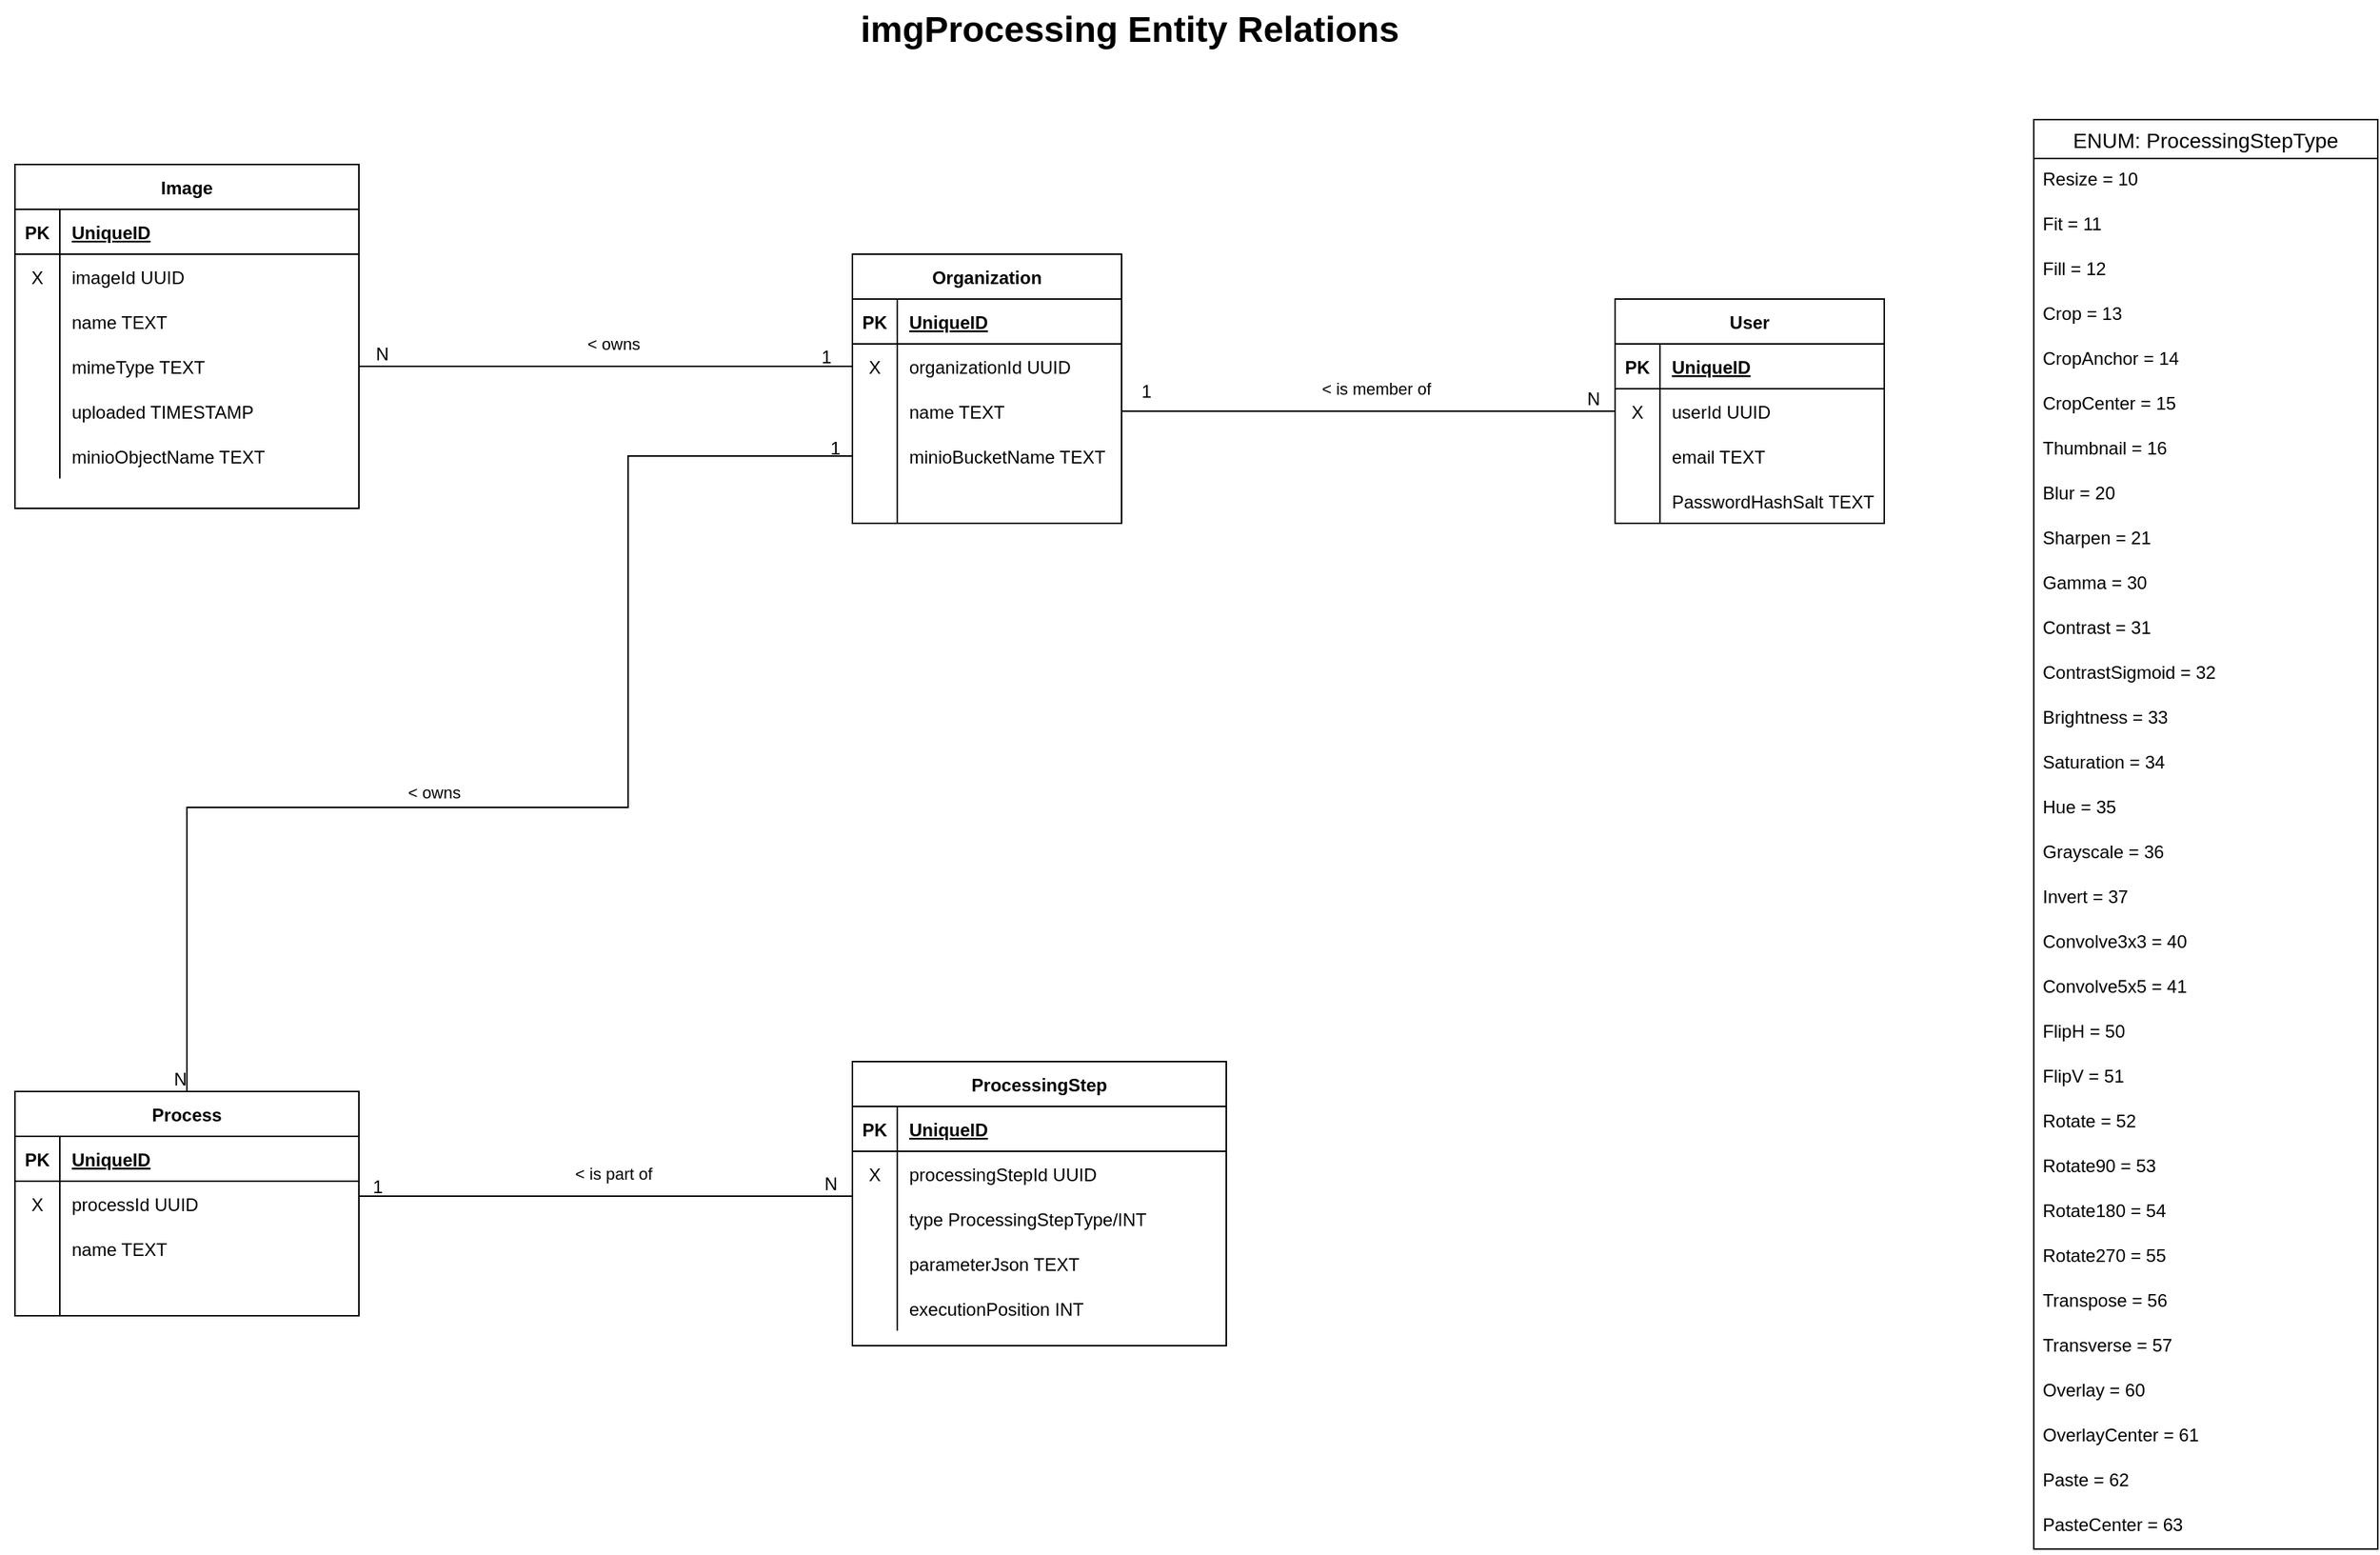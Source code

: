 <mxfile version="14.5.7" type="device"><diagram name="Page-1" id="929967ad-93f9-6ef4-fab6-5d389245f69c"><mxGraphModel dx="2062" dy="1154" grid="1" gridSize="10" guides="1" tooltips="1" connect="1" arrows="1" fold="1" page="1" pageScale="1.5" pageWidth="1169" pageHeight="826" background="none" math="0" shadow="0"><root><mxCell id="0" style=";html=1;"/><mxCell id="1" style=";html=1;" parent="0"/><mxCell id="1672d66443f91eb5-23" value="imgProcessing Entity Relations" style="text;strokeColor=none;fillColor=none;html=1;fontSize=24;fontStyle=1;verticalAlign=middle;align=center;" parent="1" vertex="1"><mxGeometry x="120" y="40" width="1510" height="40" as="geometry"/></mxCell><mxCell id="RP16Kx9QM8KteChDGTyO-1" value="Image" style="shape=table;startSize=30;container=1;collapsible=1;childLayout=tableLayout;fixedRows=1;rowLines=0;fontStyle=1;align=center;resizeLast=1;" parent="1" vertex="1"><mxGeometry x="130" y="150" width="230" height="230" as="geometry"><mxRectangle x="340" y="120" width="70" height="30" as="alternateBounds"/></mxGeometry></mxCell><mxCell id="RP16Kx9QM8KteChDGTyO-2" value="" style="shape=partialRectangle;collapsible=0;dropTarget=0;pointerEvents=0;fillColor=none;top=0;left=0;bottom=1;right=0;points=[[0,0.5],[1,0.5]];portConstraint=eastwest;" parent="RP16Kx9QM8KteChDGTyO-1" vertex="1"><mxGeometry y="30" width="230" height="30" as="geometry"/></mxCell><mxCell id="RP16Kx9QM8KteChDGTyO-3" value="PK" style="shape=partialRectangle;connectable=0;fillColor=none;top=0;left=0;bottom=0;right=0;fontStyle=1;overflow=hidden;" parent="RP16Kx9QM8KteChDGTyO-2" vertex="1"><mxGeometry width="30" height="30" as="geometry"/></mxCell><mxCell id="RP16Kx9QM8KteChDGTyO-4" value="UniqueID" style="shape=partialRectangle;connectable=0;fillColor=none;top=0;left=0;bottom=0;right=0;align=left;spacingLeft=6;fontStyle=5;overflow=hidden;" parent="RP16Kx9QM8KteChDGTyO-2" vertex="1"><mxGeometry x="30" width="200" height="30" as="geometry"/></mxCell><mxCell id="RP16Kx9QM8KteChDGTyO-5" value="" style="shape=partialRectangle;collapsible=0;dropTarget=0;pointerEvents=0;fillColor=none;top=0;left=0;bottom=0;right=0;points=[[0,0.5],[1,0.5]];portConstraint=eastwest;" parent="RP16Kx9QM8KteChDGTyO-1" vertex="1"><mxGeometry y="60" width="230" height="30" as="geometry"/></mxCell><mxCell id="RP16Kx9QM8KteChDGTyO-6" value="X" style="shape=partialRectangle;connectable=0;fillColor=none;top=0;left=0;bottom=0;right=0;editable=1;overflow=hidden;" parent="RP16Kx9QM8KteChDGTyO-5" vertex="1"><mxGeometry width="30" height="30" as="geometry"/></mxCell><mxCell id="RP16Kx9QM8KteChDGTyO-7" value="imageId UUID" style="shape=partialRectangle;connectable=0;fillColor=none;top=0;left=0;bottom=0;right=0;align=left;spacingLeft=6;overflow=hidden;" parent="RP16Kx9QM8KteChDGTyO-5" vertex="1"><mxGeometry x="30" width="200" height="30" as="geometry"/></mxCell><mxCell id="RP16Kx9QM8KteChDGTyO-82" value="" style="shape=partialRectangle;collapsible=0;dropTarget=0;pointerEvents=0;fillColor=none;top=0;left=0;bottom=0;right=0;points=[[0,0.5],[1,0.5]];portConstraint=eastwest;" parent="RP16Kx9QM8KteChDGTyO-1" vertex="1"><mxGeometry y="90" width="230" height="30" as="geometry"/></mxCell><mxCell id="RP16Kx9QM8KteChDGTyO-83" value="" style="shape=partialRectangle;connectable=0;fillColor=none;top=0;left=0;bottom=0;right=0;editable=1;overflow=hidden;" parent="RP16Kx9QM8KteChDGTyO-82" vertex="1"><mxGeometry width="30" height="30" as="geometry"/></mxCell><mxCell id="RP16Kx9QM8KteChDGTyO-84" value="name TEXT" style="shape=partialRectangle;connectable=0;fillColor=none;top=0;left=0;bottom=0;right=0;align=left;spacingLeft=6;overflow=hidden;" parent="RP16Kx9QM8KteChDGTyO-82" vertex="1"><mxGeometry x="30" width="200" height="30" as="geometry"/></mxCell><mxCell id="RP16Kx9QM8KteChDGTyO-85" value="" style="shape=partialRectangle;collapsible=0;dropTarget=0;pointerEvents=0;fillColor=none;top=0;left=0;bottom=0;right=0;points=[[0,0.5],[1,0.5]];portConstraint=eastwest;" parent="RP16Kx9QM8KteChDGTyO-1" vertex="1"><mxGeometry y="120" width="230" height="30" as="geometry"/></mxCell><mxCell id="RP16Kx9QM8KteChDGTyO-86" value="" style="shape=partialRectangle;connectable=0;fillColor=none;top=0;left=0;bottom=0;right=0;editable=1;overflow=hidden;" parent="RP16Kx9QM8KteChDGTyO-85" vertex="1"><mxGeometry width="30" height="30" as="geometry"/></mxCell><mxCell id="RP16Kx9QM8KteChDGTyO-87" value="mimeType TEXT" style="shape=partialRectangle;connectable=0;fillColor=none;top=0;left=0;bottom=0;right=0;align=left;spacingLeft=6;overflow=hidden;" parent="RP16Kx9QM8KteChDGTyO-85" vertex="1"><mxGeometry x="30" width="200" height="30" as="geometry"/></mxCell><mxCell id="RP16Kx9QM8KteChDGTyO-11" value="" style="shape=partialRectangle;collapsible=0;dropTarget=0;pointerEvents=0;fillColor=none;top=0;left=0;bottom=0;right=0;points=[[0,0.5],[1,0.5]];portConstraint=eastwest;" parent="RP16Kx9QM8KteChDGTyO-1" vertex="1"><mxGeometry y="150" width="230" height="30" as="geometry"/></mxCell><mxCell id="RP16Kx9QM8KteChDGTyO-12" value="" style="shape=partialRectangle;connectable=0;fillColor=none;top=0;left=0;bottom=0;right=0;editable=1;overflow=hidden;" parent="RP16Kx9QM8KteChDGTyO-11" vertex="1"><mxGeometry width="30" height="30" as="geometry"/></mxCell><mxCell id="RP16Kx9QM8KteChDGTyO-13" value="uploaded TIMESTAMP" style="shape=partialRectangle;connectable=0;fillColor=none;top=0;left=0;bottom=0;right=0;align=left;spacingLeft=6;overflow=hidden;" parent="RP16Kx9QM8KteChDGTyO-11" vertex="1"><mxGeometry x="30" width="200" height="30" as="geometry"/></mxCell><mxCell id="RP16Kx9QM8KteChDGTyO-27" value="" style="shape=partialRectangle;collapsible=0;dropTarget=0;pointerEvents=0;fillColor=none;top=0;left=0;bottom=0;right=0;points=[[0,0.5],[1,0.5]];portConstraint=eastwest;" parent="RP16Kx9QM8KteChDGTyO-1" vertex="1"><mxGeometry y="180" width="230" height="30" as="geometry"/></mxCell><mxCell id="RP16Kx9QM8KteChDGTyO-28" value="" style="shape=partialRectangle;connectable=0;fillColor=none;top=0;left=0;bottom=0;right=0;editable=1;overflow=hidden;" parent="RP16Kx9QM8KteChDGTyO-27" vertex="1"><mxGeometry width="30" height="30" as="geometry"/></mxCell><mxCell id="RP16Kx9QM8KteChDGTyO-29" value="minioObjectName TEXT" style="shape=partialRectangle;connectable=0;fillColor=none;top=0;left=0;bottom=0;right=0;align=left;spacingLeft=6;overflow=hidden;" parent="RP16Kx9QM8KteChDGTyO-27" vertex="1"><mxGeometry x="30" width="200" height="30" as="geometry"/></mxCell><mxCell id="RP16Kx9QM8KteChDGTyO-30" value="Organization" style="shape=table;startSize=30;container=1;collapsible=1;childLayout=tableLayout;fixedRows=1;rowLines=0;fontStyle=1;align=center;resizeLast=1;" parent="1" vertex="1"><mxGeometry x="690" y="210" width="180" height="180" as="geometry"/></mxCell><mxCell id="RP16Kx9QM8KteChDGTyO-31" value="" style="shape=partialRectangle;collapsible=0;dropTarget=0;pointerEvents=0;fillColor=none;top=0;left=0;bottom=1;right=0;points=[[0,0.5],[1,0.5]];portConstraint=eastwest;" parent="RP16Kx9QM8KteChDGTyO-30" vertex="1"><mxGeometry y="30" width="180" height="30" as="geometry"/></mxCell><mxCell id="RP16Kx9QM8KteChDGTyO-32" value="PK" style="shape=partialRectangle;connectable=0;fillColor=none;top=0;left=0;bottom=0;right=0;fontStyle=1;overflow=hidden;" parent="RP16Kx9QM8KteChDGTyO-31" vertex="1"><mxGeometry width="30" height="30" as="geometry"/></mxCell><mxCell id="RP16Kx9QM8KteChDGTyO-33" value="UniqueID" style="shape=partialRectangle;connectable=0;fillColor=none;top=0;left=0;bottom=0;right=0;align=left;spacingLeft=6;fontStyle=5;overflow=hidden;" parent="RP16Kx9QM8KteChDGTyO-31" vertex="1"><mxGeometry x="30" width="150" height="30" as="geometry"/></mxCell><mxCell id="RP16Kx9QM8KteChDGTyO-34" value="" style="shape=partialRectangle;collapsible=0;dropTarget=0;pointerEvents=0;fillColor=none;top=0;left=0;bottom=0;right=0;points=[[0,0.5],[1,0.5]];portConstraint=eastwest;" parent="RP16Kx9QM8KteChDGTyO-30" vertex="1"><mxGeometry y="60" width="180" height="30" as="geometry"/></mxCell><mxCell id="RP16Kx9QM8KteChDGTyO-35" value="X" style="shape=partialRectangle;connectable=0;fillColor=none;top=0;left=0;bottom=0;right=0;editable=1;overflow=hidden;" parent="RP16Kx9QM8KteChDGTyO-34" vertex="1"><mxGeometry width="30" height="30" as="geometry"/></mxCell><mxCell id="RP16Kx9QM8KteChDGTyO-36" value="organizationId UUID" style="shape=partialRectangle;connectable=0;fillColor=none;top=0;left=0;bottom=0;right=0;align=left;spacingLeft=6;overflow=hidden;" parent="RP16Kx9QM8KteChDGTyO-34" vertex="1"><mxGeometry x="30" width="150" height="30" as="geometry"/></mxCell><mxCell id="RP16Kx9QM8KteChDGTyO-37" value="" style="shape=partialRectangle;collapsible=0;dropTarget=0;pointerEvents=0;fillColor=none;top=0;left=0;bottom=0;right=0;points=[[0,0.5],[1,0.5]];portConstraint=eastwest;" parent="RP16Kx9QM8KteChDGTyO-30" vertex="1"><mxGeometry y="90" width="180" height="30" as="geometry"/></mxCell><mxCell id="RP16Kx9QM8KteChDGTyO-38" value="" style="shape=partialRectangle;connectable=0;fillColor=none;top=0;left=0;bottom=0;right=0;editable=1;overflow=hidden;" parent="RP16Kx9QM8KteChDGTyO-37" vertex="1"><mxGeometry width="30" height="30" as="geometry"/></mxCell><mxCell id="RP16Kx9QM8KteChDGTyO-39" value="name TEXT" style="shape=partialRectangle;connectable=0;fillColor=none;top=0;left=0;bottom=0;right=0;align=left;spacingLeft=6;overflow=hidden;" parent="RP16Kx9QM8KteChDGTyO-37" vertex="1"><mxGeometry x="30" width="150" height="30" as="geometry"/></mxCell><mxCell id="RP16Kx9QM8KteChDGTyO-74" value="" style="shape=partialRectangle;collapsible=0;dropTarget=0;pointerEvents=0;fillColor=none;top=0;left=0;bottom=0;right=0;points=[[0,0.5],[1,0.5]];portConstraint=eastwest;" parent="RP16Kx9QM8KteChDGTyO-30" vertex="1"><mxGeometry y="120" width="180" height="30" as="geometry"/></mxCell><mxCell id="RP16Kx9QM8KteChDGTyO-75" value="" style="shape=partialRectangle;connectable=0;fillColor=none;top=0;left=0;bottom=0;right=0;editable=1;overflow=hidden;" parent="RP16Kx9QM8KteChDGTyO-74" vertex="1"><mxGeometry width="30" height="30" as="geometry"/></mxCell><mxCell id="RP16Kx9QM8KteChDGTyO-76" value="minioBucketName TEXT" style="shape=partialRectangle;connectable=0;fillColor=none;top=0;left=0;bottom=0;right=0;align=left;spacingLeft=6;overflow=hidden;" parent="RP16Kx9QM8KteChDGTyO-74" vertex="1"><mxGeometry x="30" width="150" height="30" as="geometry"/></mxCell><mxCell id="RP16Kx9QM8KteChDGTyO-40" value="" style="shape=partialRectangle;collapsible=0;dropTarget=0;pointerEvents=0;fillColor=none;top=0;left=0;bottom=0;right=0;points=[[0,0.5],[1,0.5]];portConstraint=eastwest;" parent="RP16Kx9QM8KteChDGTyO-30" vertex="1"><mxGeometry y="150" width="180" height="30" as="geometry"/></mxCell><mxCell id="RP16Kx9QM8KteChDGTyO-41" value="" style="shape=partialRectangle;connectable=0;fillColor=none;top=0;left=0;bottom=0;right=0;editable=1;overflow=hidden;" parent="RP16Kx9QM8KteChDGTyO-40" vertex="1"><mxGeometry width="30" height="30" as="geometry"/></mxCell><mxCell id="RP16Kx9QM8KteChDGTyO-42" value="" style="shape=partialRectangle;connectable=0;fillColor=none;top=0;left=0;bottom=0;right=0;align=left;spacingLeft=6;overflow=hidden;" parent="RP16Kx9QM8KteChDGTyO-40" vertex="1"><mxGeometry x="30" width="150" height="30" as="geometry"/></mxCell><mxCell id="RP16Kx9QM8KteChDGTyO-43" value="" style="endArrow=none;html=1;rounded=0;exitX=0;exitY=0.5;exitDx=0;exitDy=0;fontStyle=1;entryX=1;entryY=0.5;entryDx=0;entryDy=0;" parent="1" source="RP16Kx9QM8KteChDGTyO-34" target="RP16Kx9QM8KteChDGTyO-85" edge="1"><mxGeometry relative="1" as="geometry"><mxPoint x="800" y="590" as="sourcePoint"/><mxPoint x="960" y="590" as="targetPoint"/></mxGeometry></mxCell><mxCell id="RP16Kx9QM8KteChDGTyO-44" value="N" style="resizable=0;html=1;align=right;verticalAlign=bottom;" parent="RP16Kx9QM8KteChDGTyO-43" connectable="0" vertex="1"><mxGeometry x="1" relative="1" as="geometry"><mxPoint x="20" as="offset"/></mxGeometry></mxCell><mxCell id="RP16Kx9QM8KteChDGTyO-46" value="&amp;lt; owns" style="edgeLabel;html=1;align=center;verticalAlign=middle;resizable=0;points=[];" parent="RP16Kx9QM8KteChDGTyO-43" vertex="1" connectable="0"><mxGeometry x="-0.248" y="2" relative="1" as="geometry"><mxPoint x="-36" y="-17" as="offset"/></mxGeometry></mxCell><mxCell id="RP16Kx9QM8KteChDGTyO-45" value="" style="resizable=0;html=1;align=right;verticalAlign=bottom;" parent="1" connectable="0" vertex="1"><mxGeometry x="400" y="295" as="geometry"><mxPoint x="272" y="-8" as="offset"/></mxGeometry></mxCell><mxCell id="RP16Kx9QM8KteChDGTyO-47" value="1" style="resizable=0;html=1;align=right;verticalAlign=bottom;" parent="1" connectable="0" vertex="1"><mxGeometry x="390" y="295" as="geometry"><mxPoint x="286" y="-8" as="offset"/></mxGeometry></mxCell><mxCell id="RP16Kx9QM8KteChDGTyO-48" value="User" style="shape=table;startSize=30;container=1;collapsible=1;childLayout=tableLayout;fixedRows=1;rowLines=0;fontStyle=1;align=center;resizeLast=1;" parent="1" vertex="1"><mxGeometry x="1200" y="240" width="180" height="150" as="geometry"/></mxCell><mxCell id="RP16Kx9QM8KteChDGTyO-49" value="" style="shape=partialRectangle;collapsible=0;dropTarget=0;pointerEvents=0;fillColor=none;top=0;left=0;bottom=1;right=0;points=[[0,0.5],[1,0.5]];portConstraint=eastwest;" parent="RP16Kx9QM8KteChDGTyO-48" vertex="1"><mxGeometry y="30" width="180" height="30" as="geometry"/></mxCell><mxCell id="RP16Kx9QM8KteChDGTyO-50" value="PK" style="shape=partialRectangle;connectable=0;fillColor=none;top=0;left=0;bottom=0;right=0;fontStyle=1;overflow=hidden;" parent="RP16Kx9QM8KteChDGTyO-49" vertex="1"><mxGeometry width="30" height="30" as="geometry"/></mxCell><mxCell id="RP16Kx9QM8KteChDGTyO-51" value="UniqueID" style="shape=partialRectangle;connectable=0;fillColor=none;top=0;left=0;bottom=0;right=0;align=left;spacingLeft=6;fontStyle=5;overflow=hidden;" parent="RP16Kx9QM8KteChDGTyO-49" vertex="1"><mxGeometry x="30" width="150" height="30" as="geometry"/></mxCell><mxCell id="RP16Kx9QM8KteChDGTyO-52" value="" style="shape=partialRectangle;collapsible=0;dropTarget=0;pointerEvents=0;fillColor=none;top=0;left=0;bottom=0;right=0;points=[[0,0.5],[1,0.5]];portConstraint=eastwest;" parent="RP16Kx9QM8KteChDGTyO-48" vertex="1"><mxGeometry y="60" width="180" height="30" as="geometry"/></mxCell><mxCell id="RP16Kx9QM8KteChDGTyO-53" value="X" style="shape=partialRectangle;connectable=0;fillColor=none;top=0;left=0;bottom=0;right=0;editable=1;overflow=hidden;" parent="RP16Kx9QM8KteChDGTyO-52" vertex="1"><mxGeometry width="30" height="30" as="geometry"/></mxCell><mxCell id="RP16Kx9QM8KteChDGTyO-54" value="userId UUID" style="shape=partialRectangle;connectable=0;fillColor=none;top=0;left=0;bottom=0;right=0;align=left;spacingLeft=6;overflow=hidden;" parent="RP16Kx9QM8KteChDGTyO-52" vertex="1"><mxGeometry x="30" width="150" height="30" as="geometry"/></mxCell><mxCell id="4p0Dq63dQXrroxB2B9UR-4" value="" style="shape=partialRectangle;collapsible=0;dropTarget=0;pointerEvents=0;fillColor=none;top=0;left=0;bottom=0;right=0;points=[[0,0.5],[1,0.5]];portConstraint=eastwest;" parent="RP16Kx9QM8KteChDGTyO-48" vertex="1"><mxGeometry y="90" width="180" height="30" as="geometry"/></mxCell><mxCell id="4p0Dq63dQXrroxB2B9UR-5" value="" style="shape=partialRectangle;connectable=0;fillColor=none;top=0;left=0;bottom=0;right=0;editable=1;overflow=hidden;" parent="4p0Dq63dQXrroxB2B9UR-4" vertex="1"><mxGeometry width="30" height="30" as="geometry"/></mxCell><mxCell id="4p0Dq63dQXrroxB2B9UR-6" value="email TEXT" style="shape=partialRectangle;connectable=0;fillColor=none;top=0;left=0;bottom=0;right=0;align=left;spacingLeft=6;overflow=hidden;" parent="4p0Dq63dQXrroxB2B9UR-4" vertex="1"><mxGeometry x="30" width="150" height="30" as="geometry"/></mxCell><mxCell id="RP16Kx9QM8KteChDGTyO-58" value="" style="shape=partialRectangle;collapsible=0;dropTarget=0;pointerEvents=0;fillColor=none;top=0;left=0;bottom=0;right=0;points=[[0,0.5],[1,0.5]];portConstraint=eastwest;" parent="RP16Kx9QM8KteChDGTyO-48" vertex="1"><mxGeometry y="120" width="180" height="30" as="geometry"/></mxCell><mxCell id="RP16Kx9QM8KteChDGTyO-59" value="" style="shape=partialRectangle;connectable=0;fillColor=none;top=0;left=0;bottom=0;right=0;editable=1;overflow=hidden;" parent="RP16Kx9QM8KteChDGTyO-58" vertex="1"><mxGeometry width="30" height="30" as="geometry"/></mxCell><mxCell id="RP16Kx9QM8KteChDGTyO-60" value="PasswordHashSalt TEXT" style="shape=partialRectangle;connectable=0;fillColor=none;top=0;left=0;bottom=0;right=0;align=left;spacingLeft=6;overflow=hidden;" parent="RP16Kx9QM8KteChDGTyO-58" vertex="1"><mxGeometry x="30" width="150" height="30" as="geometry"/></mxCell><mxCell id="RP16Kx9QM8KteChDGTyO-77" value="" style="endArrow=none;html=1;rounded=0;exitX=1;exitY=0.5;exitDx=0;exitDy=0;entryX=0;entryY=0.5;entryDx=0;entryDy=0;" parent="1" source="RP16Kx9QM8KteChDGTyO-37" target="RP16Kx9QM8KteChDGTyO-52" edge="1"><mxGeometry relative="1" as="geometry"><mxPoint x="810" y="480" as="sourcePoint"/><mxPoint x="480" y="480" as="targetPoint"/></mxGeometry></mxCell><mxCell id="RP16Kx9QM8KteChDGTyO-78" value="N" style="resizable=0;html=1;align=right;verticalAlign=bottom;" parent="RP16Kx9QM8KteChDGTyO-77" connectable="0" vertex="1"><mxGeometry x="1" relative="1" as="geometry"><mxPoint x="-10" as="offset"/></mxGeometry></mxCell><mxCell id="RP16Kx9QM8KteChDGTyO-79" value="&amp;lt; is member of" style="edgeLabel;html=1;align=center;verticalAlign=middle;resizable=0;points=[];" parent="RP16Kx9QM8KteChDGTyO-77" vertex="1" connectable="0"><mxGeometry x="-0.248" y="2" relative="1" as="geometry"><mxPoint x="46" y="-13" as="offset"/></mxGeometry></mxCell><mxCell id="RP16Kx9QM8KteChDGTyO-81" value="1" style="resizable=0;html=1;align=right;verticalAlign=bottom;" parent="1" connectable="0" vertex="1"><mxGeometry x="890" y="310" as="geometry"/></mxCell><mxCell id="RP16Kx9QM8KteChDGTyO-88" value="Process" style="shape=table;startSize=30;container=1;collapsible=1;childLayout=tableLayout;fixedRows=1;rowLines=0;fontStyle=1;align=center;resizeLast=1;" parent="1" vertex="1"><mxGeometry x="130" y="770" width="230" height="150" as="geometry"/></mxCell><mxCell id="RP16Kx9QM8KteChDGTyO-89" value="" style="shape=partialRectangle;collapsible=0;dropTarget=0;pointerEvents=0;fillColor=none;top=0;left=0;bottom=1;right=0;points=[[0,0.5],[1,0.5]];portConstraint=eastwest;" parent="RP16Kx9QM8KteChDGTyO-88" vertex="1"><mxGeometry y="30" width="230" height="30" as="geometry"/></mxCell><mxCell id="RP16Kx9QM8KteChDGTyO-90" value="PK" style="shape=partialRectangle;connectable=0;fillColor=none;top=0;left=0;bottom=0;right=0;fontStyle=1;overflow=hidden;" parent="RP16Kx9QM8KteChDGTyO-89" vertex="1"><mxGeometry width="30" height="30" as="geometry"/></mxCell><mxCell id="RP16Kx9QM8KteChDGTyO-91" value="UniqueID" style="shape=partialRectangle;connectable=0;fillColor=none;top=0;left=0;bottom=0;right=0;align=left;spacingLeft=6;fontStyle=5;overflow=hidden;" parent="RP16Kx9QM8KteChDGTyO-89" vertex="1"><mxGeometry x="30" width="200" height="30" as="geometry"/></mxCell><mxCell id="RP16Kx9QM8KteChDGTyO-92" value="" style="shape=partialRectangle;collapsible=0;dropTarget=0;pointerEvents=0;fillColor=none;top=0;left=0;bottom=0;right=0;points=[[0,0.5],[1,0.5]];portConstraint=eastwest;" parent="RP16Kx9QM8KteChDGTyO-88" vertex="1"><mxGeometry y="60" width="230" height="30" as="geometry"/></mxCell><mxCell id="RP16Kx9QM8KteChDGTyO-93" value="X" style="shape=partialRectangle;connectable=0;fillColor=none;top=0;left=0;bottom=0;right=0;editable=1;overflow=hidden;" parent="RP16Kx9QM8KteChDGTyO-92" vertex="1"><mxGeometry width="30" height="30" as="geometry"/></mxCell><mxCell id="RP16Kx9QM8KteChDGTyO-94" value="processId UUID" style="shape=partialRectangle;connectable=0;fillColor=none;top=0;left=0;bottom=0;right=0;align=left;spacingLeft=6;overflow=hidden;" parent="RP16Kx9QM8KteChDGTyO-92" vertex="1"><mxGeometry x="30" width="200" height="30" as="geometry"/></mxCell><mxCell id="RP16Kx9QM8KteChDGTyO-95" value="" style="shape=partialRectangle;collapsible=0;dropTarget=0;pointerEvents=0;fillColor=none;top=0;left=0;bottom=0;right=0;points=[[0,0.5],[1,0.5]];portConstraint=eastwest;" parent="RP16Kx9QM8KteChDGTyO-88" vertex="1"><mxGeometry y="90" width="230" height="30" as="geometry"/></mxCell><mxCell id="RP16Kx9QM8KteChDGTyO-96" value="" style="shape=partialRectangle;connectable=0;fillColor=none;top=0;left=0;bottom=0;right=0;editable=1;overflow=hidden;" parent="RP16Kx9QM8KteChDGTyO-95" vertex="1"><mxGeometry width="30" height="30" as="geometry"/></mxCell><mxCell id="RP16Kx9QM8KteChDGTyO-97" value="name TEXT" style="shape=partialRectangle;connectable=0;fillColor=none;top=0;left=0;bottom=0;right=0;align=left;spacingLeft=6;overflow=hidden;" parent="RP16Kx9QM8KteChDGTyO-95" vertex="1"><mxGeometry x="30" width="200" height="30" as="geometry"/></mxCell><mxCell id="4p0Dq63dQXrroxB2B9UR-7" value="" style="shape=partialRectangle;collapsible=0;dropTarget=0;pointerEvents=0;fillColor=none;top=0;left=0;bottom=0;right=0;points=[[0,0.5],[1,0.5]];portConstraint=eastwest;" parent="RP16Kx9QM8KteChDGTyO-88" vertex="1"><mxGeometry y="120" width="230" height="30" as="geometry"/></mxCell><mxCell id="4p0Dq63dQXrroxB2B9UR-8" value="" style="shape=partialRectangle;connectable=0;fillColor=none;top=0;left=0;bottom=0;right=0;editable=1;overflow=hidden;" parent="4p0Dq63dQXrroxB2B9UR-7" vertex="1"><mxGeometry width="30" height="30" as="geometry"/></mxCell><mxCell id="4p0Dq63dQXrroxB2B9UR-9" value="" style="shape=partialRectangle;connectable=0;fillColor=none;top=0;left=0;bottom=0;right=0;align=left;spacingLeft=6;overflow=hidden;" parent="4p0Dq63dQXrroxB2B9UR-7" vertex="1"><mxGeometry x="30" width="200" height="30" as="geometry"/></mxCell><mxCell id="RP16Kx9QM8KteChDGTyO-105" value="ProcessingStep" style="shape=table;startSize=30;container=1;collapsible=1;childLayout=tableLayout;fixedRows=1;rowLines=0;fontStyle=1;align=center;resizeLast=1;" parent="1" vertex="1"><mxGeometry x="690" y="750" width="250" height="190" as="geometry"/></mxCell><mxCell id="RP16Kx9QM8KteChDGTyO-106" value="" style="shape=partialRectangle;collapsible=0;dropTarget=0;pointerEvents=0;fillColor=none;top=0;left=0;bottom=1;right=0;points=[[0,0.5],[1,0.5]];portConstraint=eastwest;" parent="RP16Kx9QM8KteChDGTyO-105" vertex="1"><mxGeometry y="30" width="250" height="30" as="geometry"/></mxCell><mxCell id="RP16Kx9QM8KteChDGTyO-107" value="PK" style="shape=partialRectangle;connectable=0;fillColor=none;top=0;left=0;bottom=0;right=0;fontStyle=1;overflow=hidden;" parent="RP16Kx9QM8KteChDGTyO-106" vertex="1"><mxGeometry width="30" height="30" as="geometry"/></mxCell><mxCell id="RP16Kx9QM8KteChDGTyO-108" value="UniqueID" style="shape=partialRectangle;connectable=0;fillColor=none;top=0;left=0;bottom=0;right=0;align=left;spacingLeft=6;fontStyle=5;overflow=hidden;" parent="RP16Kx9QM8KteChDGTyO-106" vertex="1"><mxGeometry x="30" width="220" height="30" as="geometry"/></mxCell><mxCell id="RP16Kx9QM8KteChDGTyO-109" value="" style="shape=partialRectangle;collapsible=0;dropTarget=0;pointerEvents=0;fillColor=none;top=0;left=0;bottom=0;right=0;points=[[0,0.5],[1,0.5]];portConstraint=eastwest;" parent="RP16Kx9QM8KteChDGTyO-105" vertex="1"><mxGeometry y="60" width="250" height="30" as="geometry"/></mxCell><mxCell id="RP16Kx9QM8KteChDGTyO-110" value="X" style="shape=partialRectangle;connectable=0;fillColor=none;top=0;left=0;bottom=0;right=0;editable=1;overflow=hidden;" parent="RP16Kx9QM8KteChDGTyO-109" vertex="1"><mxGeometry width="30" height="30" as="geometry"/></mxCell><mxCell id="RP16Kx9QM8KteChDGTyO-111" value="processingStepId UUID" style="shape=partialRectangle;connectable=0;fillColor=none;top=0;left=0;bottom=0;right=0;align=left;spacingLeft=6;overflow=hidden;" parent="RP16Kx9QM8KteChDGTyO-109" vertex="1"><mxGeometry x="30" width="220" height="30" as="geometry"/></mxCell><mxCell id="RP16Kx9QM8KteChDGTyO-112" value="" style="shape=partialRectangle;collapsible=0;dropTarget=0;pointerEvents=0;fillColor=none;top=0;left=0;bottom=0;right=0;points=[[0,0.5],[1,0.5]];portConstraint=eastwest;" parent="RP16Kx9QM8KteChDGTyO-105" vertex="1"><mxGeometry y="90" width="250" height="30" as="geometry"/></mxCell><mxCell id="RP16Kx9QM8KteChDGTyO-113" value="" style="shape=partialRectangle;connectable=0;fillColor=none;top=0;left=0;bottom=0;right=0;editable=1;overflow=hidden;" parent="RP16Kx9QM8KteChDGTyO-112" vertex="1"><mxGeometry width="30" height="30" as="geometry"/></mxCell><mxCell id="RP16Kx9QM8KteChDGTyO-114" value="type ProcessingStepType/INT" style="shape=partialRectangle;connectable=0;fillColor=none;top=0;left=0;bottom=0;right=0;align=left;spacingLeft=6;overflow=hidden;" parent="RP16Kx9QM8KteChDGTyO-112" vertex="1"><mxGeometry x="30" width="220" height="30" as="geometry"/></mxCell><mxCell id="RP16Kx9QM8KteChDGTyO-115" value="" style="shape=partialRectangle;collapsible=0;dropTarget=0;pointerEvents=0;fillColor=none;top=0;left=0;bottom=0;right=0;points=[[0,0.5],[1,0.5]];portConstraint=eastwest;" parent="RP16Kx9QM8KteChDGTyO-105" vertex="1"><mxGeometry y="120" width="250" height="30" as="geometry"/></mxCell><mxCell id="RP16Kx9QM8KteChDGTyO-116" value="" style="shape=partialRectangle;connectable=0;fillColor=none;top=0;left=0;bottom=0;right=0;editable=1;overflow=hidden;" parent="RP16Kx9QM8KteChDGTyO-115" vertex="1"><mxGeometry width="30" height="30" as="geometry"/></mxCell><mxCell id="RP16Kx9QM8KteChDGTyO-117" value="parameterJson TEXT" style="shape=partialRectangle;connectable=0;fillColor=none;top=0;left=0;bottom=0;right=0;align=left;spacingLeft=6;overflow=hidden;" parent="RP16Kx9QM8KteChDGTyO-115" vertex="1"><mxGeometry x="30" width="220" height="30" as="geometry"/></mxCell><mxCell id="RP16Kx9QM8KteChDGTyO-118" value="" style="shape=partialRectangle;collapsible=0;dropTarget=0;pointerEvents=0;fillColor=none;top=0;left=0;bottom=0;right=0;points=[[0,0.5],[1,0.5]];portConstraint=eastwest;" parent="RP16Kx9QM8KteChDGTyO-105" vertex="1"><mxGeometry y="150" width="250" height="30" as="geometry"/></mxCell><mxCell id="RP16Kx9QM8KteChDGTyO-119" value="" style="shape=partialRectangle;connectable=0;fillColor=none;top=0;left=0;bottom=0;right=0;editable=1;overflow=hidden;" parent="RP16Kx9QM8KteChDGTyO-118" vertex="1"><mxGeometry width="30" height="30" as="geometry"/></mxCell><mxCell id="RP16Kx9QM8KteChDGTyO-120" value="executionPosition INT" style="shape=partialRectangle;connectable=0;fillColor=none;top=0;left=0;bottom=0;right=0;align=left;spacingLeft=6;overflow=hidden;" parent="RP16Kx9QM8KteChDGTyO-118" vertex="1"><mxGeometry x="30" width="220" height="30" as="geometry"/></mxCell><mxCell id="RP16Kx9QM8KteChDGTyO-121" value="ENUM: ProcessingStepType" style="swimlane;fontStyle=0;childLayout=stackLayout;horizontal=1;startSize=26;horizontalStack=0;resizeParent=1;resizeParentMax=0;resizeLast=0;collapsible=1;marginBottom=0;align=center;fontSize=14;" parent="1" vertex="1"><mxGeometry x="1480" y="120" width="230" height="956" as="geometry"/></mxCell><mxCell id="RP16Kx9QM8KteChDGTyO-122" value="Resize = 10" style="text;strokeColor=none;fillColor=none;spacingLeft=4;spacingRight=4;overflow=hidden;rotatable=0;points=[[0,0.5],[1,0.5]];portConstraint=eastwest;fontSize=12;" parent="RP16Kx9QM8KteChDGTyO-121" vertex="1"><mxGeometry y="26" width="230" height="30" as="geometry"/></mxCell><mxCell id="RP16Kx9QM8KteChDGTyO-123" value="Fit = 11" style="text;strokeColor=none;fillColor=none;spacingLeft=4;spacingRight=4;overflow=hidden;rotatable=0;points=[[0,0.5],[1,0.5]];portConstraint=eastwest;fontSize=12;" parent="RP16Kx9QM8KteChDGTyO-121" vertex="1"><mxGeometry y="56" width="230" height="30" as="geometry"/></mxCell><mxCell id="RP16Kx9QM8KteChDGTyO-124" value="Fill = 12" style="text;strokeColor=none;fillColor=none;spacingLeft=4;spacingRight=4;overflow=hidden;rotatable=0;points=[[0,0.5],[1,0.5]];portConstraint=eastwest;fontSize=12;" parent="RP16Kx9QM8KteChDGTyO-121" vertex="1"><mxGeometry y="86" width="230" height="30" as="geometry"/></mxCell><mxCell id="RP16Kx9QM8KteChDGTyO-146" value="Crop = 13" style="text;strokeColor=none;fillColor=none;spacingLeft=4;spacingRight=4;overflow=hidden;rotatable=0;points=[[0,0.5],[1,0.5]];portConstraint=eastwest;fontSize=12;" parent="RP16Kx9QM8KteChDGTyO-121" vertex="1"><mxGeometry y="116" width="230" height="30" as="geometry"/></mxCell><mxCell id="RP16Kx9QM8KteChDGTyO-136" value="CropAnchor = 14" style="text;strokeColor=none;fillColor=none;spacingLeft=4;spacingRight=4;overflow=hidden;rotatable=0;points=[[0,0.5],[1,0.5]];portConstraint=eastwest;fontSize=12;" parent="RP16Kx9QM8KteChDGTyO-121" vertex="1"><mxGeometry y="146" width="230" height="30" as="geometry"/></mxCell><mxCell id="RP16Kx9QM8KteChDGTyO-138" value="CropCenter = 15" style="text;strokeColor=none;fillColor=none;spacingLeft=4;spacingRight=4;overflow=hidden;rotatable=0;points=[[0,0.5],[1,0.5]];portConstraint=eastwest;fontSize=12;" parent="RP16Kx9QM8KteChDGTyO-121" vertex="1"><mxGeometry y="176" width="230" height="30" as="geometry"/></mxCell><mxCell id="RP16Kx9QM8KteChDGTyO-137" value="Thumbnail = 16" style="text;strokeColor=none;fillColor=none;spacingLeft=4;spacingRight=4;overflow=hidden;rotatable=0;points=[[0,0.5],[1,0.5]];portConstraint=eastwest;fontSize=12;" parent="RP16Kx9QM8KteChDGTyO-121" vertex="1"><mxGeometry y="206" width="230" height="30" as="geometry"/></mxCell><mxCell id="RP16Kx9QM8KteChDGTyO-125" value="Blur = 20" style="text;strokeColor=none;fillColor=none;spacingLeft=4;spacingRight=4;overflow=hidden;rotatable=0;points=[[0,0.5],[1,0.5]];portConstraint=eastwest;fontSize=12;" parent="RP16Kx9QM8KteChDGTyO-121" vertex="1"><mxGeometry y="236" width="230" height="30" as="geometry"/></mxCell><mxCell id="RP16Kx9QM8KteChDGTyO-126" value="Sharpen = 21" style="text;strokeColor=none;fillColor=none;spacingLeft=4;spacingRight=4;overflow=hidden;rotatable=0;points=[[0,0.5],[1,0.5]];portConstraint=eastwest;fontSize=12;" parent="RP16Kx9QM8KteChDGTyO-121" vertex="1"><mxGeometry y="266" width="230" height="30" as="geometry"/></mxCell><mxCell id="RP16Kx9QM8KteChDGTyO-127" value="Gamma = 30" style="text;strokeColor=none;fillColor=none;spacingLeft=4;spacingRight=4;overflow=hidden;rotatable=0;points=[[0,0.5],[1,0.5]];portConstraint=eastwest;fontSize=12;" parent="RP16Kx9QM8KteChDGTyO-121" vertex="1"><mxGeometry y="296" width="230" height="30" as="geometry"/></mxCell><mxCell id="RP16Kx9QM8KteChDGTyO-128" value="Contrast = 31" style="text;strokeColor=none;fillColor=none;spacingLeft=4;spacingRight=4;overflow=hidden;rotatable=0;points=[[0,0.5],[1,0.5]];portConstraint=eastwest;fontSize=12;" parent="RP16Kx9QM8KteChDGTyO-121" vertex="1"><mxGeometry y="326" width="230" height="30" as="geometry"/></mxCell><mxCell id="RP16Kx9QM8KteChDGTyO-133" value="ContrastSigmoid = 32" style="text;strokeColor=none;fillColor=none;spacingLeft=4;spacingRight=4;overflow=hidden;rotatable=0;points=[[0,0.5],[1,0.5]];portConstraint=eastwest;fontSize=12;" parent="RP16Kx9QM8KteChDGTyO-121" vertex="1"><mxGeometry y="356" width="230" height="30" as="geometry"/></mxCell><mxCell id="RP16Kx9QM8KteChDGTyO-130" value="Brightness = 33" style="text;strokeColor=none;fillColor=none;spacingLeft=4;spacingRight=4;overflow=hidden;rotatable=0;points=[[0,0.5],[1,0.5]];portConstraint=eastwest;fontSize=12;" parent="RP16Kx9QM8KteChDGTyO-121" vertex="1"><mxGeometry y="386" width="230" height="30" as="geometry"/></mxCell><mxCell id="RP16Kx9QM8KteChDGTyO-131" value="Saturation = 34" style="text;strokeColor=none;fillColor=none;spacingLeft=4;spacingRight=4;overflow=hidden;rotatable=0;points=[[0,0.5],[1,0.5]];portConstraint=eastwest;fontSize=12;" parent="RP16Kx9QM8KteChDGTyO-121" vertex="1"><mxGeometry y="416" width="230" height="30" as="geometry"/></mxCell><mxCell id="RP16Kx9QM8KteChDGTyO-132" value="Hue = 35" style="text;strokeColor=none;fillColor=none;spacingLeft=4;spacingRight=4;overflow=hidden;rotatable=0;points=[[0,0.5],[1,0.5]];portConstraint=eastwest;fontSize=12;" parent="RP16Kx9QM8KteChDGTyO-121" vertex="1"><mxGeometry y="446" width="230" height="30" as="geometry"/></mxCell><mxCell id="RP16Kx9QM8KteChDGTyO-141" value="Grayscale = 36" style="text;strokeColor=none;fillColor=none;spacingLeft=4;spacingRight=4;overflow=hidden;rotatable=0;points=[[0,0.5],[1,0.5]];portConstraint=eastwest;fontSize=12;" parent="RP16Kx9QM8KteChDGTyO-121" vertex="1"><mxGeometry y="476" width="230" height="30" as="geometry"/></mxCell><mxCell id="RP16Kx9QM8KteChDGTyO-142" value="Invert = 37" style="text;strokeColor=none;fillColor=none;spacingLeft=4;spacingRight=4;overflow=hidden;rotatable=0;points=[[0,0.5],[1,0.5]];portConstraint=eastwest;fontSize=12;" parent="RP16Kx9QM8KteChDGTyO-121" vertex="1"><mxGeometry y="506" width="230" height="30" as="geometry"/></mxCell><mxCell id="RP16Kx9QM8KteChDGTyO-134" value="Convolve3x3 = 40" style="text;strokeColor=none;fillColor=none;spacingLeft=4;spacingRight=4;overflow=hidden;rotatable=0;points=[[0,0.5],[1,0.5]];portConstraint=eastwest;fontSize=12;" parent="RP16Kx9QM8KteChDGTyO-121" vertex="1"><mxGeometry y="536" width="230" height="30" as="geometry"/></mxCell><mxCell id="RP16Kx9QM8KteChDGTyO-135" value="Convolve5x5 = 41" style="text;strokeColor=none;fillColor=none;spacingLeft=4;spacingRight=4;overflow=hidden;rotatable=0;points=[[0,0.5],[1,0.5]];portConstraint=eastwest;fontSize=12;" parent="RP16Kx9QM8KteChDGTyO-121" vertex="1"><mxGeometry y="566" width="230" height="30" as="geometry"/></mxCell><mxCell id="RP16Kx9QM8KteChDGTyO-139" value="FlipH = 50" style="text;strokeColor=none;fillColor=none;spacingLeft=4;spacingRight=4;overflow=hidden;rotatable=0;points=[[0,0.5],[1,0.5]];portConstraint=eastwest;fontSize=12;" parent="RP16Kx9QM8KteChDGTyO-121" vertex="1"><mxGeometry y="596" width="230" height="30" as="geometry"/></mxCell><mxCell id="RP16Kx9QM8KteChDGTyO-144" value="FlipV = 51" style="text;strokeColor=none;fillColor=none;spacingLeft=4;spacingRight=4;overflow=hidden;rotatable=0;points=[[0,0.5],[1,0.5]];portConstraint=eastwest;fontSize=12;" parent="RP16Kx9QM8KteChDGTyO-121" vertex="1"><mxGeometry y="626" width="230" height="30" as="geometry"/></mxCell><mxCell id="RP16Kx9QM8KteChDGTyO-140" value="Rotate = 52" style="text;strokeColor=none;fillColor=none;spacingLeft=4;spacingRight=4;overflow=hidden;rotatable=0;points=[[0,0.5],[1,0.5]];portConstraint=eastwest;fontSize=12;" parent="RP16Kx9QM8KteChDGTyO-121" vertex="1"><mxGeometry y="656" width="230" height="30" as="geometry"/></mxCell><mxCell id="RP16Kx9QM8KteChDGTyO-147" value="Rotate90 = 53" style="text;strokeColor=none;fillColor=none;spacingLeft=4;spacingRight=4;overflow=hidden;rotatable=0;points=[[0,0.5],[1,0.5]];portConstraint=eastwest;fontSize=12;" parent="RP16Kx9QM8KteChDGTyO-121" vertex="1"><mxGeometry y="686" width="230" height="30" as="geometry"/></mxCell><mxCell id="RP16Kx9QM8KteChDGTyO-148" value="Rotate180 = 54" style="text;strokeColor=none;fillColor=none;spacingLeft=4;spacingRight=4;overflow=hidden;rotatable=0;points=[[0,0.5],[1,0.5]];portConstraint=eastwest;fontSize=12;" parent="RP16Kx9QM8KteChDGTyO-121" vertex="1"><mxGeometry y="716" width="230" height="30" as="geometry"/></mxCell><mxCell id="RP16Kx9QM8KteChDGTyO-149" value="Rotate270 = 55" style="text;strokeColor=none;fillColor=none;spacingLeft=4;spacingRight=4;overflow=hidden;rotatable=0;points=[[0,0.5],[1,0.5]];portConstraint=eastwest;fontSize=12;" parent="RP16Kx9QM8KteChDGTyO-121" vertex="1"><mxGeometry y="746" width="230" height="30" as="geometry"/></mxCell><mxCell id="RP16Kx9QM8KteChDGTyO-143" value="Transpose = 56" style="text;strokeColor=none;fillColor=none;spacingLeft=4;spacingRight=4;overflow=hidden;rotatable=0;points=[[0,0.5],[1,0.5]];portConstraint=eastwest;fontSize=12;" parent="RP16Kx9QM8KteChDGTyO-121" vertex="1"><mxGeometry y="776" width="230" height="30" as="geometry"/></mxCell><mxCell id="RP16Kx9QM8KteChDGTyO-145" value="Transverse = 57" style="text;strokeColor=none;fillColor=none;spacingLeft=4;spacingRight=4;overflow=hidden;rotatable=0;points=[[0,0.5],[1,0.5]];portConstraint=eastwest;fontSize=12;" parent="RP16Kx9QM8KteChDGTyO-121" vertex="1"><mxGeometry y="806" width="230" height="30" as="geometry"/></mxCell><mxCell id="RP16Kx9QM8KteChDGTyO-150" value="Overlay = 60" style="text;strokeColor=none;fillColor=none;spacingLeft=4;spacingRight=4;overflow=hidden;rotatable=0;points=[[0,0.5],[1,0.5]];portConstraint=eastwest;fontSize=12;" parent="RP16Kx9QM8KteChDGTyO-121" vertex="1"><mxGeometry y="836" width="230" height="30" as="geometry"/></mxCell><mxCell id="RP16Kx9QM8KteChDGTyO-151" value="OverlayCenter = 61" style="text;strokeColor=none;fillColor=none;spacingLeft=4;spacingRight=4;overflow=hidden;rotatable=0;points=[[0,0.5],[1,0.5]];portConstraint=eastwest;fontSize=12;" parent="RP16Kx9QM8KteChDGTyO-121" vertex="1"><mxGeometry y="866" width="230" height="30" as="geometry"/></mxCell><mxCell id="RP16Kx9QM8KteChDGTyO-153" value="Paste = 62" style="text;strokeColor=none;fillColor=none;spacingLeft=4;spacingRight=4;overflow=hidden;rotatable=0;points=[[0,0.5],[1,0.5]];portConstraint=eastwest;fontSize=12;" parent="RP16Kx9QM8KteChDGTyO-121" vertex="1"><mxGeometry y="896" width="230" height="30" as="geometry"/></mxCell><mxCell id="RP16Kx9QM8KteChDGTyO-154" value="PasteCenter = 63" style="text;strokeColor=none;fillColor=none;spacingLeft=4;spacingRight=4;overflow=hidden;rotatable=0;points=[[0,0.5],[1,0.5]];portConstraint=eastwest;fontSize=12;" parent="RP16Kx9QM8KteChDGTyO-121" vertex="1"><mxGeometry y="926" width="230" height="30" as="geometry"/></mxCell><mxCell id="RP16Kx9QM8KteChDGTyO-155" value="" style="endArrow=none;html=1;rounded=0;exitX=1;exitY=0.5;exitDx=0;exitDy=0;entryX=0;entryY=0.5;entryDx=0;entryDy=0;" parent="1" edge="1"><mxGeometry relative="1" as="geometry"><mxPoint x="360" y="840" as="sourcePoint"/><mxPoint x="690" y="840" as="targetPoint"/></mxGeometry></mxCell><mxCell id="RP16Kx9QM8KteChDGTyO-156" value="N" style="resizable=0;html=1;align=right;verticalAlign=bottom;" parent="RP16Kx9QM8KteChDGTyO-155" connectable="0" vertex="1"><mxGeometry x="1" relative="1" as="geometry"><mxPoint x="-10" as="offset"/></mxGeometry></mxCell><mxCell id="RP16Kx9QM8KteChDGTyO-157" value="&amp;lt; is part of" style="edgeLabel;html=1;align=center;verticalAlign=middle;resizable=0;points=[];" parent="RP16Kx9QM8KteChDGTyO-155" vertex="1" connectable="0"><mxGeometry x="-0.248" y="2" relative="1" as="geometry"><mxPoint x="46" y="-13" as="offset"/></mxGeometry></mxCell><mxCell id="RP16Kx9QM8KteChDGTyO-158" value="1" style="resizable=0;html=1;align=right;verticalAlign=bottom;" parent="1" connectable="0" vertex="1"><mxGeometry x="380" y="840" as="geometry"><mxPoint x="-4" y="2" as="offset"/></mxGeometry></mxCell><mxCell id="KP455Sxi898kz30YH705-17" value="" style="endArrow=none;html=1;rounded=0;exitX=0.5;exitY=1;exitDx=0;exitDy=0;entryX=0.5;entryY=0;entryDx=0;entryDy=0;" parent="1" source="RP16Kx9QM8KteChDGTyO-1" edge="1"><mxGeometry relative="1" as="geometry"><mxPoint x="245" y="380" as="sourcePoint"/><mxPoint x="245" y="380" as="targetPoint"/></mxGeometry></mxCell><mxCell id="lZ2-RQCn-FwNvBfgXjLs-1" value="" style="endArrow=none;html=1;rounded=0;exitX=0;exitY=0.5;exitDx=0;exitDy=0;entryX=0.5;entryY=0;entryDx=0;entryDy=0;" edge="1" parent="1" source="RP16Kx9QM8KteChDGTyO-74" target="RP16Kx9QM8KteChDGTyO-88"><mxGeometry relative="1" as="geometry"><mxPoint x="800" y="590" as="sourcePoint"/><mxPoint x="960" y="590" as="targetPoint"/><Array as="points"><mxPoint x="540" y="345"/><mxPoint x="540" y="580"/><mxPoint x="245" y="580"/></Array></mxGeometry></mxCell><mxCell id="lZ2-RQCn-FwNvBfgXjLs-2" value="N" style="resizable=0;html=1;align=right;verticalAlign=bottom;" connectable="0" vertex="1" parent="lZ2-RQCn-FwNvBfgXjLs-1"><mxGeometry x="1" relative="1" as="geometry"/></mxCell><mxCell id="lZ2-RQCn-FwNvBfgXjLs-3" value="1" style="resizable=0;html=1;align=right;verticalAlign=bottom;" connectable="0" vertex="1" parent="1"><mxGeometry x="900" y="320" as="geometry"><mxPoint x="-218" y="28" as="offset"/></mxGeometry></mxCell><mxCell id="lZ2-RQCn-FwNvBfgXjLs-4" value="&amp;lt; owns" style="edgeLabel;html=1;align=center;verticalAlign=middle;resizable=0;points=[];" vertex="1" connectable="0" parent="1"><mxGeometry x="410" y="570" as="geometry"/></mxCell></root></mxGraphModel></diagram></mxfile>